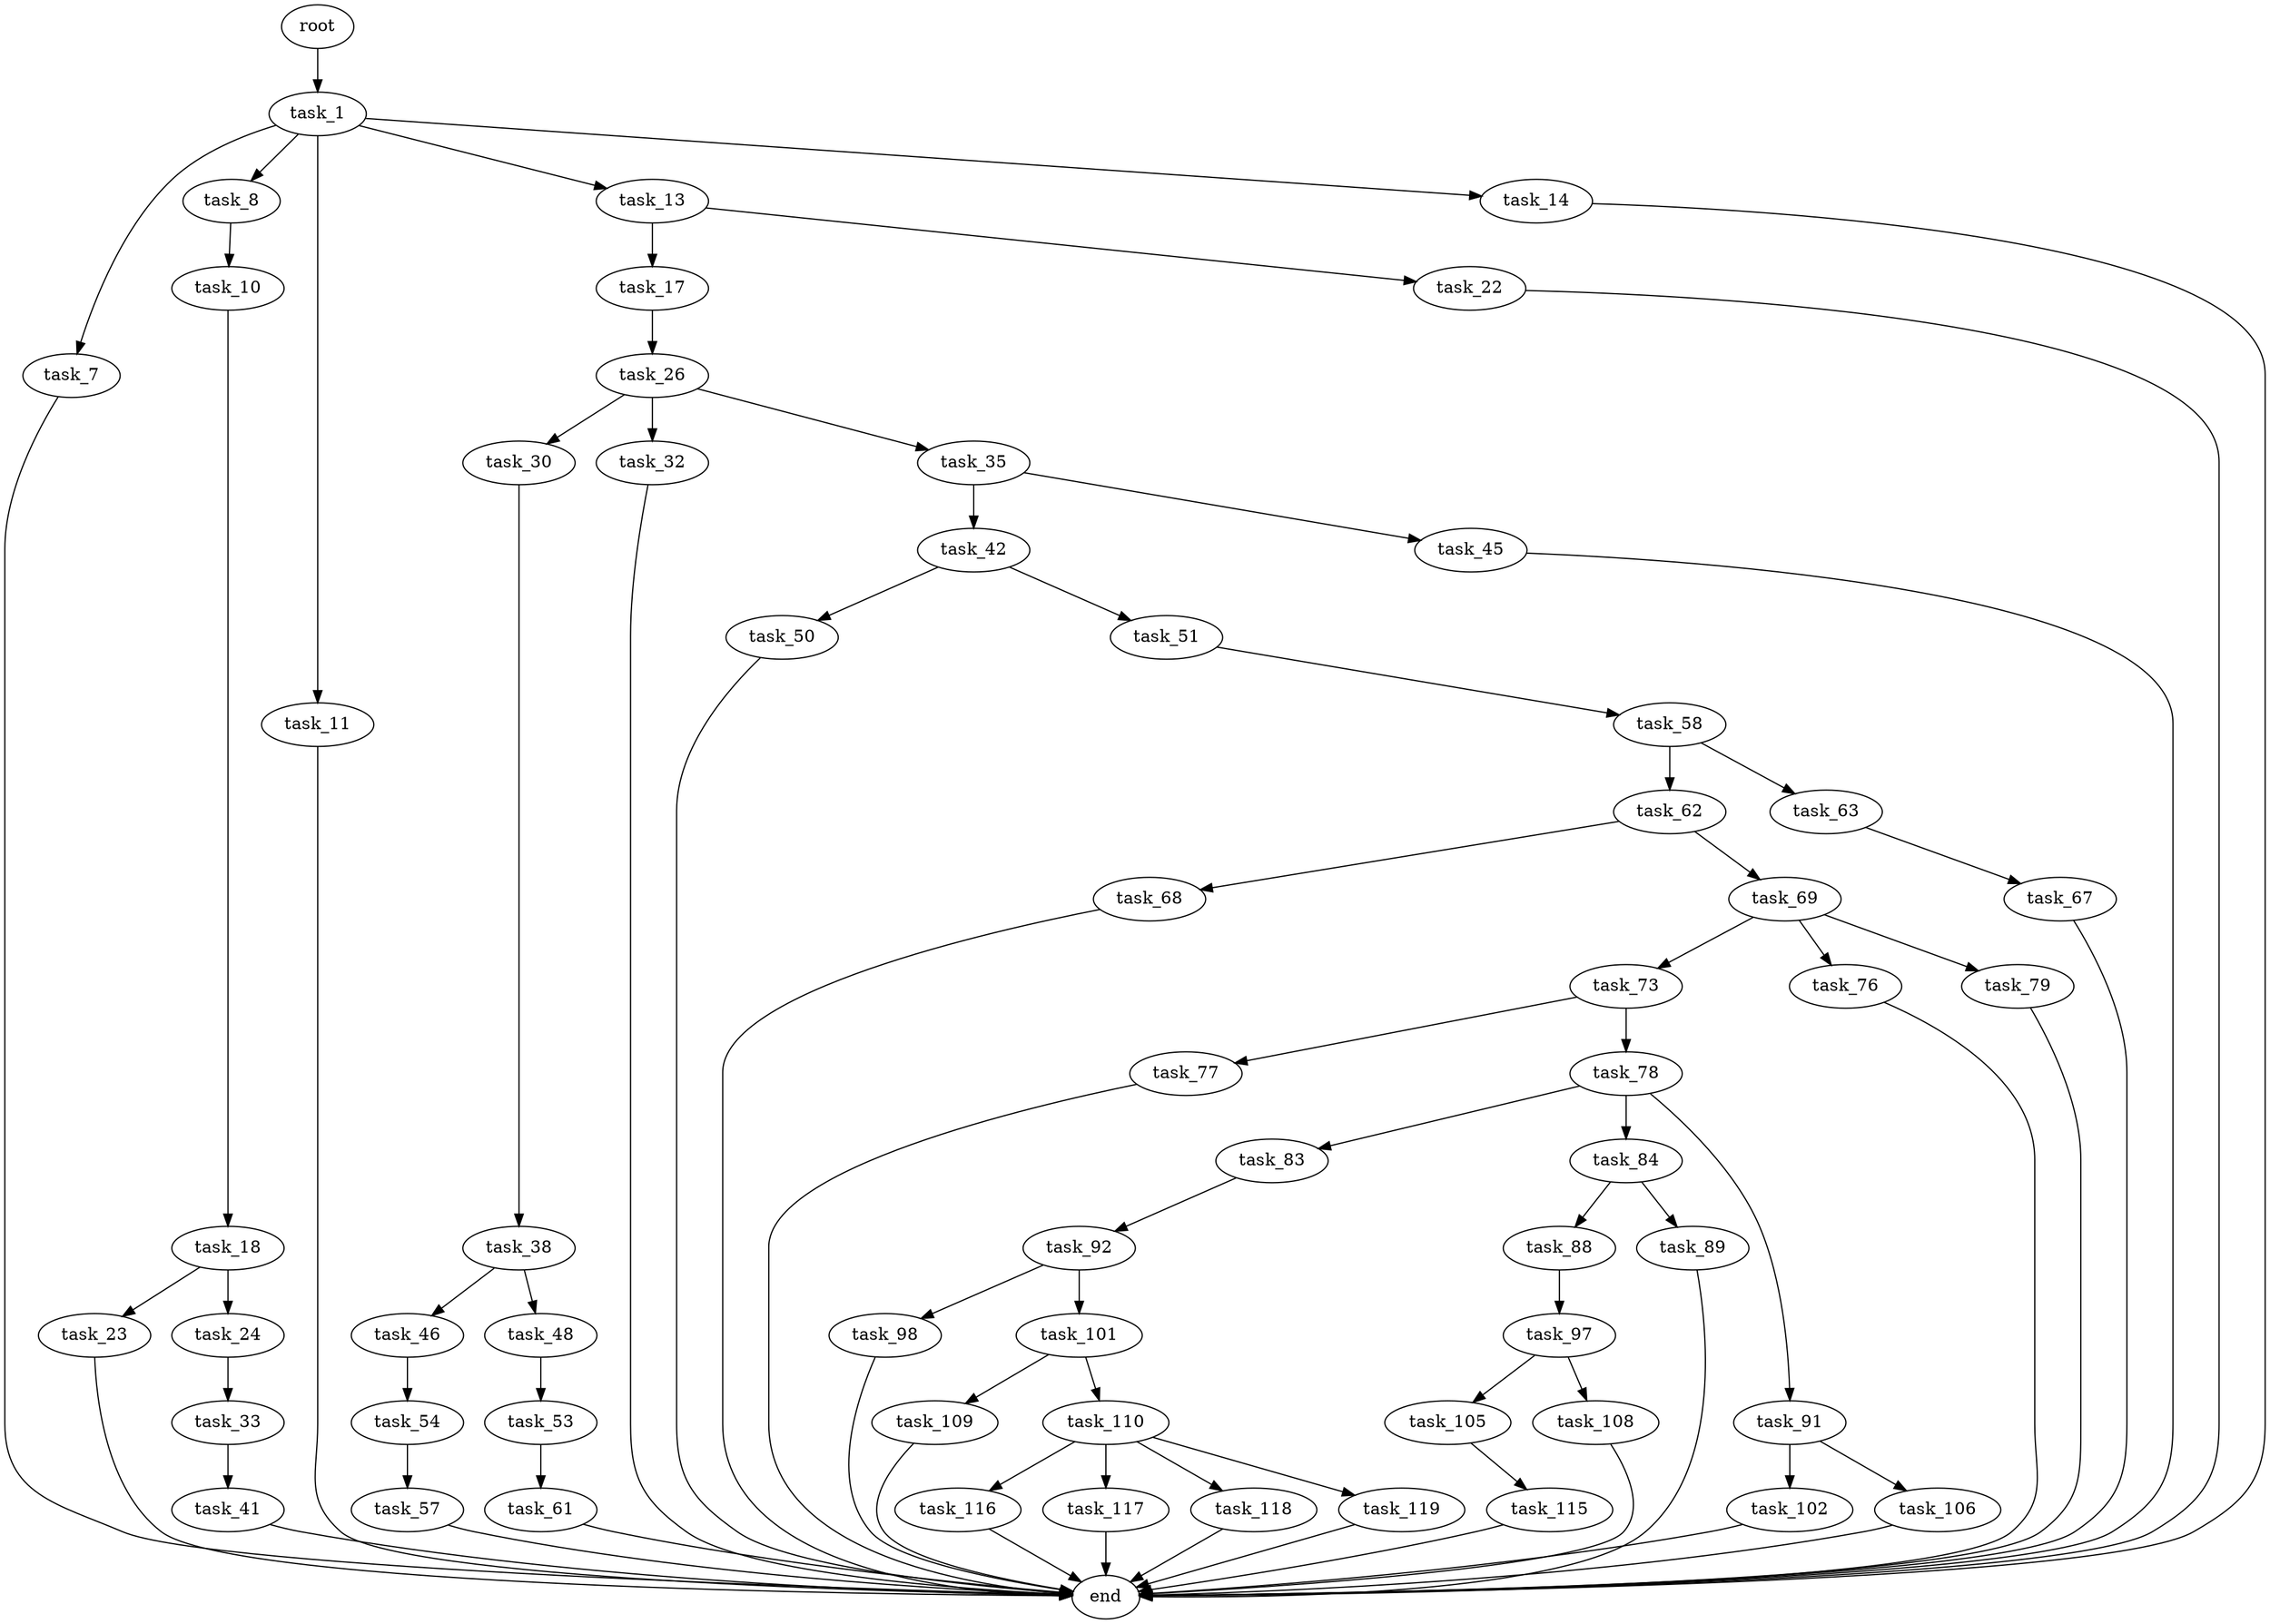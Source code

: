 digraph G {
  root [size="0.000000"];
  task_1 [size="34939399635.000000"];
  task_7 [size="1952783626.000000"];
  task_8 [size="28991029248.000000"];
  task_10 [size="368293445632.000000"];
  task_11 [size="22999792364.000000"];
  task_13 [size="6819117865.000000"];
  task_14 [size="231928233984.000000"];
  task_17 [size="36828393384.000000"];
  task_18 [size="113156537614.000000"];
  task_22 [size="782757789696.000000"];
  task_23 [size="293006272853.000000"];
  task_24 [size="8589934592.000000"];
  task_26 [size="100648388493.000000"];
  task_30 [size="916841308.000000"];
  task_32 [size="657367501856.000000"];
  task_33 [size="126443286912.000000"];
  task_35 [size="134217728000.000000"];
  task_38 [size="549755813888.000000"];
  task_41 [size="465572338124.000000"];
  task_42 [size="25704336376.000000"];
  task_45 [size="8189416554.000000"];
  task_46 [size="12319237105.000000"];
  task_48 [size="329137095585.000000"];
  task_50 [size="39042193324.000000"];
  task_51 [size="368293445632.000000"];
  task_53 [size="1073741824000.000000"];
  task_54 [size="487474510667.000000"];
  task_57 [size="296938729533.000000"];
  task_58 [size="45446745206.000000"];
  task_61 [size="8446877762.000000"];
  task_62 [size="2684643456.000000"];
  task_63 [size="25644192926.000000"];
  task_67 [size="1335269716573.000000"];
  task_68 [size="28991029248.000000"];
  task_69 [size="134217728000.000000"];
  task_73 [size="274838391207.000000"];
  task_76 [size="4164206366.000000"];
  task_77 [size="16653352246.000000"];
  task_78 [size="147652205927.000000"];
  task_79 [size="1176701388153.000000"];
  task_83 [size="104059331574.000000"];
  task_84 [size="368293445632.000000"];
  task_88 [size="9288025682.000000"];
  task_89 [size="782757789696.000000"];
  task_91 [size="9981439256.000000"];
  task_92 [size="231928233984.000000"];
  task_97 [size="8313834551.000000"];
  task_98 [size="232425982302.000000"];
  task_101 [size="368293445632.000000"];
  task_102 [size="152805765975.000000"];
  task_105 [size="4741149609.000000"];
  task_106 [size="419498328088.000000"];
  task_108 [size="86411903247.000000"];
  task_109 [size="549755813888.000000"];
  task_110 [size="1558948358.000000"];
  task_115 [size="209364321320.000000"];
  task_116 [size="782757789696.000000"];
  task_117 [size="2128333325.000000"];
  task_118 [size="149913487924.000000"];
  task_119 [size="160188617463.000000"];
  end [size="0.000000"];

  root -> task_1 [size="1.000000"];
  task_1 -> task_7 [size="33554432.000000"];
  task_1 -> task_8 [size="33554432.000000"];
  task_1 -> task_11 [size="33554432.000000"];
  task_1 -> task_13 [size="33554432.000000"];
  task_1 -> task_14 [size="33554432.000000"];
  task_7 -> end [size="1.000000"];
  task_8 -> task_10 [size="75497472.000000"];
  task_10 -> task_18 [size="411041792.000000"];
  task_11 -> end [size="1.000000"];
  task_13 -> task_17 [size="838860800.000000"];
  task_13 -> task_22 [size="838860800.000000"];
  task_14 -> end [size="1.000000"];
  task_17 -> task_26 [size="33554432.000000"];
  task_18 -> task_23 [size="134217728.000000"];
  task_18 -> task_24 [size="134217728.000000"];
  task_22 -> end [size="1.000000"];
  task_23 -> end [size="1.000000"];
  task_24 -> task_33 [size="33554432.000000"];
  task_26 -> task_30 [size="75497472.000000"];
  task_26 -> task_32 [size="75497472.000000"];
  task_26 -> task_35 [size="75497472.000000"];
  task_30 -> task_38 [size="33554432.000000"];
  task_32 -> end [size="1.000000"];
  task_33 -> task_41 [size="134217728.000000"];
  task_35 -> task_42 [size="209715200.000000"];
  task_35 -> task_45 [size="209715200.000000"];
  task_38 -> task_46 [size="536870912.000000"];
  task_38 -> task_48 [size="536870912.000000"];
  task_41 -> end [size="1.000000"];
  task_42 -> task_50 [size="411041792.000000"];
  task_42 -> task_51 [size="411041792.000000"];
  task_45 -> end [size="1.000000"];
  task_46 -> task_54 [size="679477248.000000"];
  task_48 -> task_53 [size="301989888.000000"];
  task_50 -> end [size="1.000000"];
  task_51 -> task_58 [size="411041792.000000"];
  task_53 -> task_61 [size="838860800.000000"];
  task_54 -> task_57 [size="536870912.000000"];
  task_57 -> end [size="1.000000"];
  task_58 -> task_62 [size="75497472.000000"];
  task_58 -> task_63 [size="75497472.000000"];
  task_61 -> end [size="1.000000"];
  task_62 -> task_68 [size="75497472.000000"];
  task_62 -> task_69 [size="75497472.000000"];
  task_63 -> task_67 [size="411041792.000000"];
  task_67 -> end [size="1.000000"];
  task_68 -> end [size="1.000000"];
  task_69 -> task_73 [size="209715200.000000"];
  task_69 -> task_76 [size="209715200.000000"];
  task_69 -> task_79 [size="209715200.000000"];
  task_73 -> task_77 [size="209715200.000000"];
  task_73 -> task_78 [size="209715200.000000"];
  task_76 -> end [size="1.000000"];
  task_77 -> end [size="1.000000"];
  task_78 -> task_83 [size="134217728.000000"];
  task_78 -> task_84 [size="134217728.000000"];
  task_78 -> task_91 [size="134217728.000000"];
  task_79 -> end [size="1.000000"];
  task_83 -> task_92 [size="134217728.000000"];
  task_84 -> task_88 [size="411041792.000000"];
  task_84 -> task_89 [size="411041792.000000"];
  task_88 -> task_97 [size="301989888.000000"];
  task_89 -> end [size="1.000000"];
  task_91 -> task_102 [size="209715200.000000"];
  task_91 -> task_106 [size="209715200.000000"];
  task_92 -> task_98 [size="301989888.000000"];
  task_92 -> task_101 [size="301989888.000000"];
  task_97 -> task_105 [size="209715200.000000"];
  task_97 -> task_108 [size="209715200.000000"];
  task_98 -> end [size="1.000000"];
  task_101 -> task_109 [size="411041792.000000"];
  task_101 -> task_110 [size="411041792.000000"];
  task_102 -> end [size="1.000000"];
  task_105 -> task_115 [size="134217728.000000"];
  task_106 -> end [size="1.000000"];
  task_108 -> end [size="1.000000"];
  task_109 -> end [size="1.000000"];
  task_110 -> task_116 [size="33554432.000000"];
  task_110 -> task_117 [size="33554432.000000"];
  task_110 -> task_118 [size="33554432.000000"];
  task_110 -> task_119 [size="33554432.000000"];
  task_115 -> end [size="1.000000"];
  task_116 -> end [size="1.000000"];
  task_117 -> end [size="1.000000"];
  task_118 -> end [size="1.000000"];
  task_119 -> end [size="1.000000"];
}
